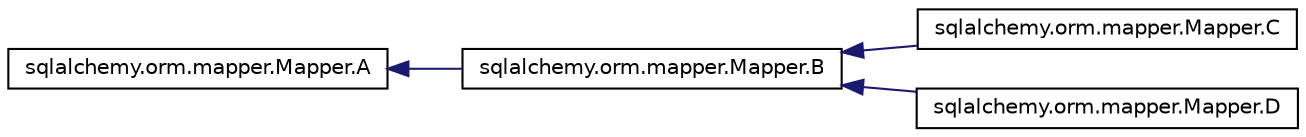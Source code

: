 digraph "Graphical Class Hierarchy"
{
 // LATEX_PDF_SIZE
  edge [fontname="Helvetica",fontsize="10",labelfontname="Helvetica",labelfontsize="10"];
  node [fontname="Helvetica",fontsize="10",shape=record];
  rankdir="LR";
  Node0 [label="sqlalchemy.orm.mapper.Mapper.A",height=0.2,width=0.4,color="black", fillcolor="white", style="filled",URL="$classsqlalchemy_1_1orm_1_1mapper_1_1Mapper_1_1A.html",tooltip=" "];
  Node0 -> Node1 [dir="back",color="midnightblue",fontsize="10",style="solid",fontname="Helvetica"];
  Node1 [label="sqlalchemy.orm.mapper.Mapper.B",height=0.2,width=0.4,color="black", fillcolor="white", style="filled",URL="$classsqlalchemy_1_1orm_1_1mapper_1_1Mapper_1_1B.html",tooltip=" "];
  Node1 -> Node2 [dir="back",color="midnightblue",fontsize="10",style="solid",fontname="Helvetica"];
  Node2 [label="sqlalchemy.orm.mapper.Mapper.C",height=0.2,width=0.4,color="black", fillcolor="white", style="filled",URL="$classsqlalchemy_1_1orm_1_1mapper_1_1Mapper_1_1C.html",tooltip=" "];
  Node1 -> Node3 [dir="back",color="midnightblue",fontsize="10",style="solid",fontname="Helvetica"];
  Node3 [label="sqlalchemy.orm.mapper.Mapper.D",height=0.2,width=0.4,color="black", fillcolor="white", style="filled",URL="$classsqlalchemy_1_1orm_1_1mapper_1_1Mapper_1_1D.html",tooltip=" "];
}
